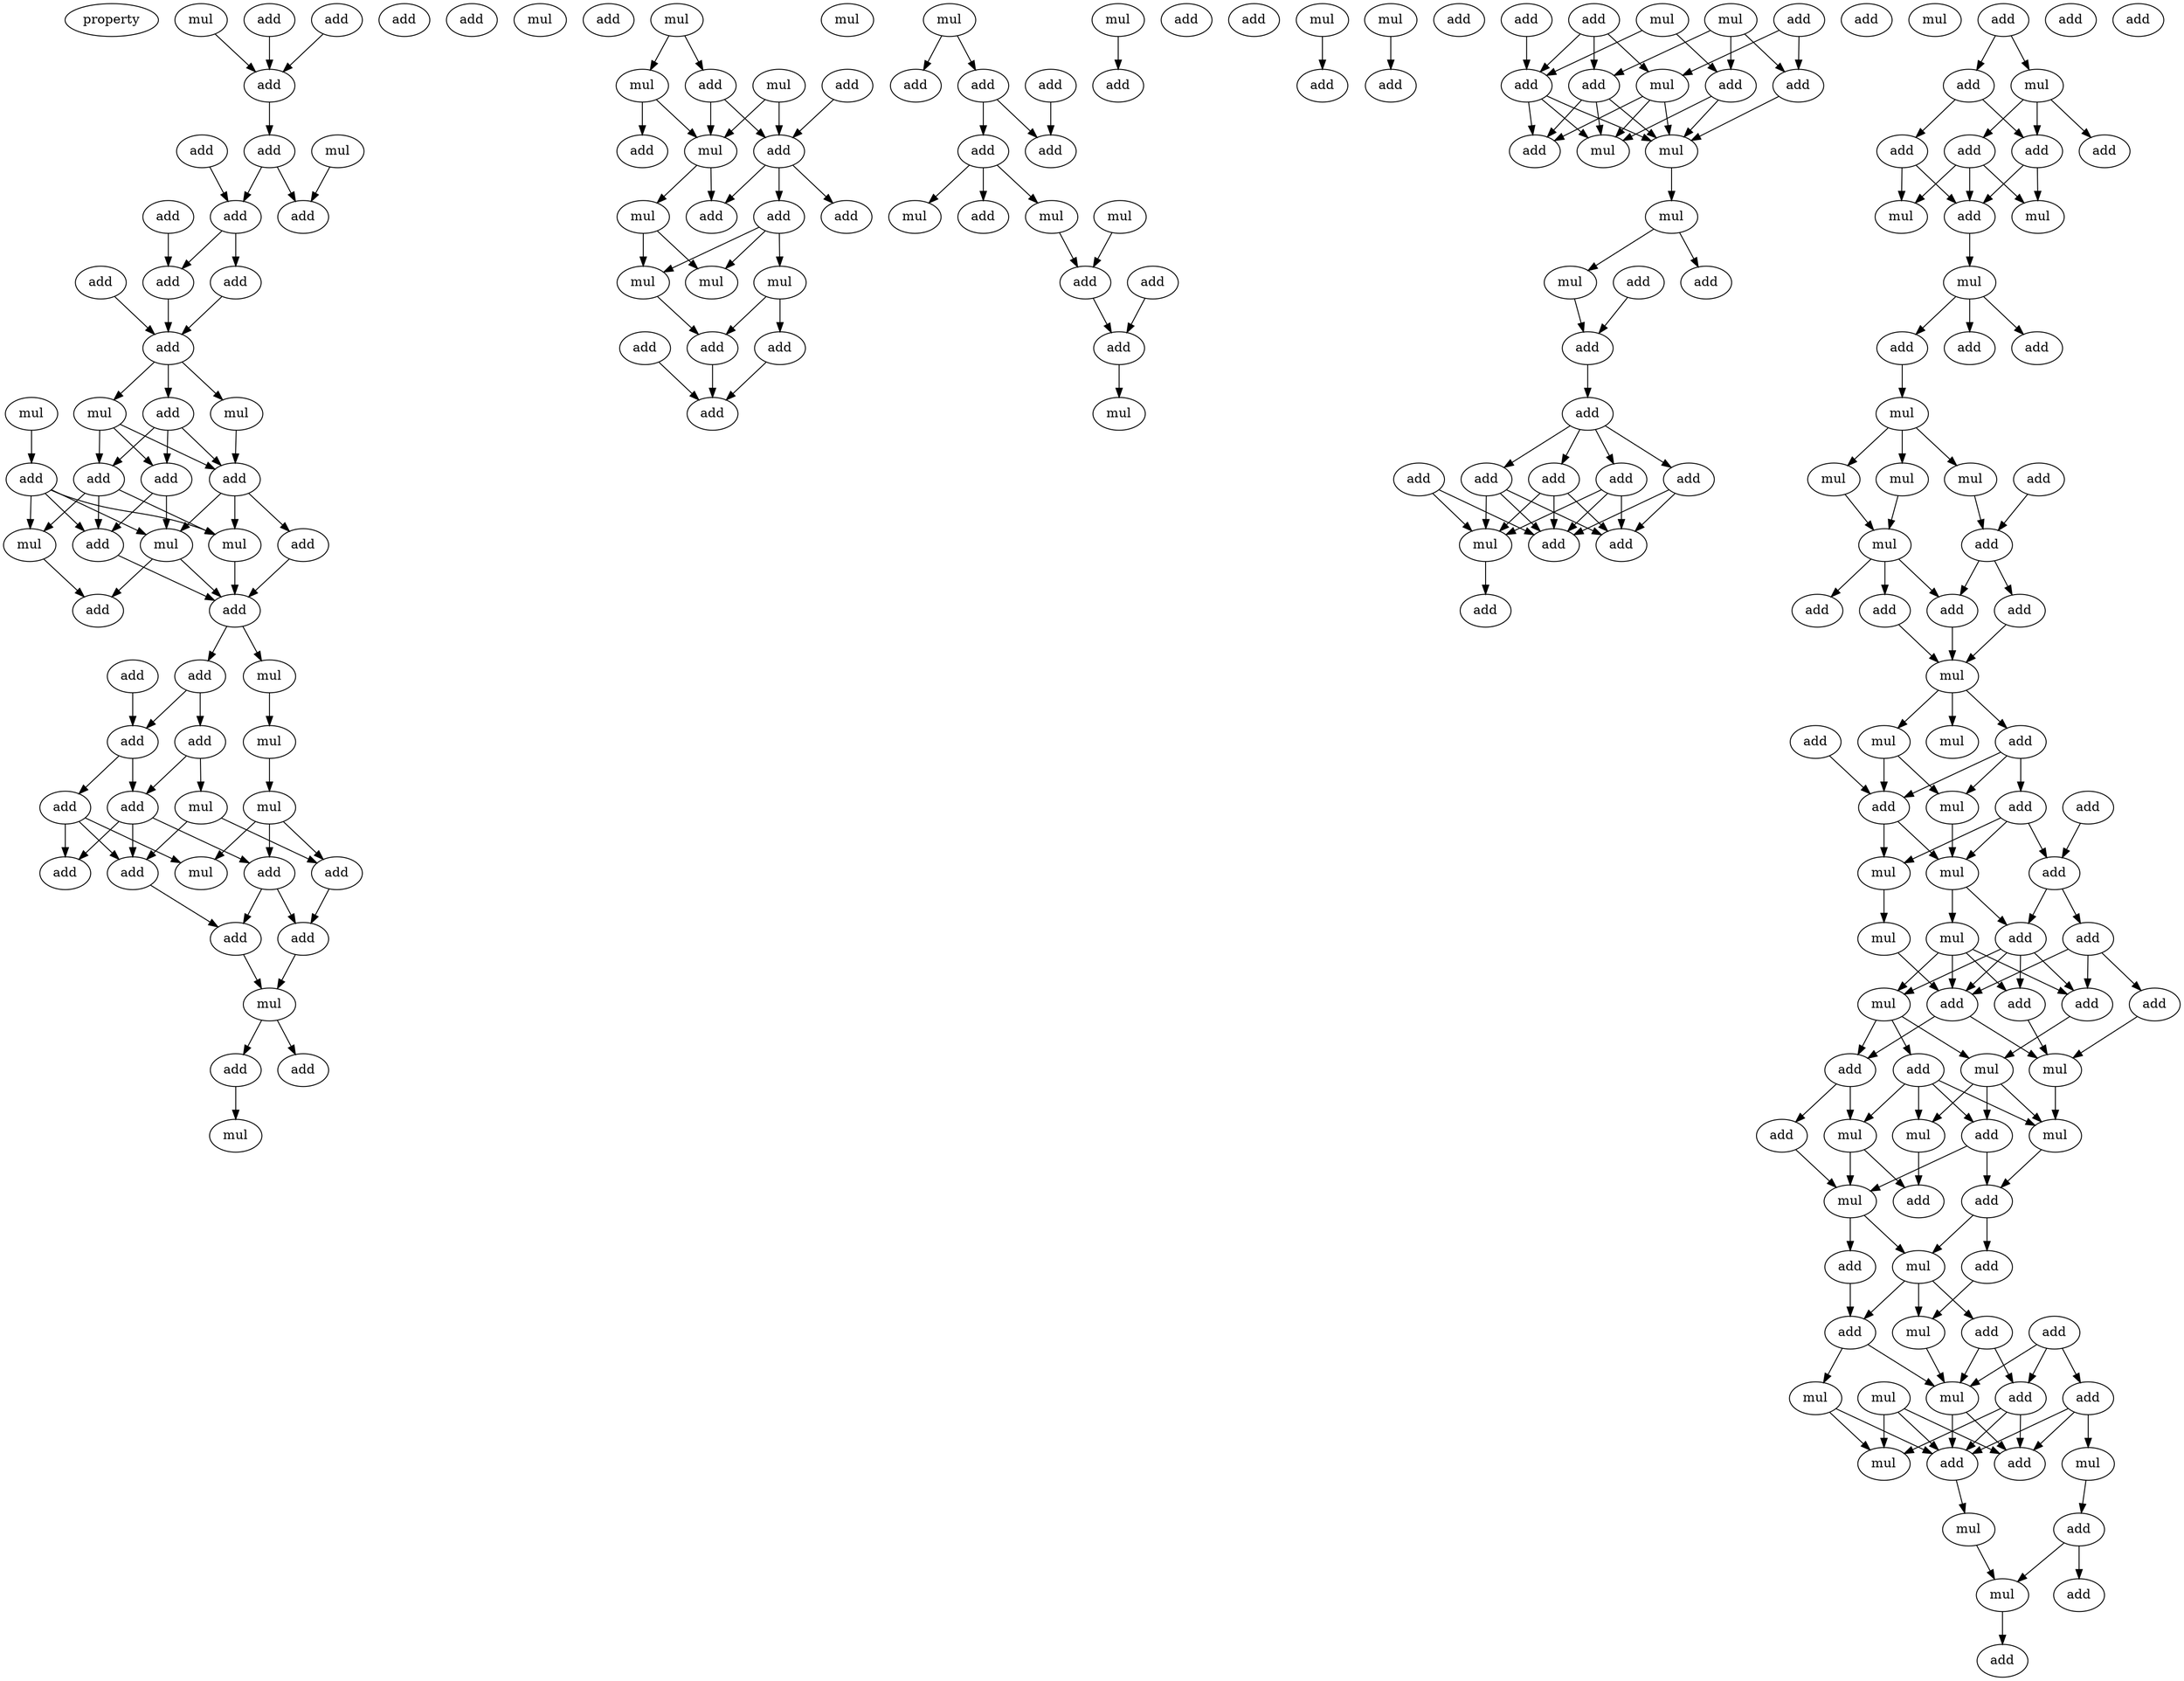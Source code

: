 digraph {
    node [fontcolor=black]
    property [mul=2,lf=1.6]
    0 [ label = mul ];
    1 [ label = add ];
    2 [ label = add ];
    3 [ label = add ];
    4 [ label = add ];
    5 [ label = add ];
    6 [ label = mul ];
    7 [ label = add ];
    8 [ label = add ];
    9 [ label = add ];
    10 [ label = add ];
    11 [ label = add ];
    12 [ label = add ];
    13 [ label = mul ];
    14 [ label = add ];
    15 [ label = add ];
    16 [ label = add ];
    17 [ label = mul ];
    18 [ label = mul ];
    19 [ label = add ];
    20 [ label = mul ];
    21 [ label = add ];
    22 [ label = add ];
    23 [ label = add ];
    24 [ label = add ];
    25 [ label = add ];
    26 [ label = mul ];
    27 [ label = mul ];
    28 [ label = add ];
    29 [ label = mul ];
    30 [ label = add ];
    31 [ label = add ];
    32 [ label = mul ];
    33 [ label = add ];
    34 [ label = add ];
    35 [ label = add ];
    36 [ label = mul ];
    37 [ label = add ];
    38 [ label = add ];
    39 [ label = mul ];
    40 [ label = add ];
    41 [ label = mul ];
    42 [ label = add ];
    43 [ label = add ];
    44 [ label = mul ];
    45 [ label = add ];
    46 [ label = add ];
    47 [ label = add ];
    48 [ label = add ];
    49 [ label = mul ];
    50 [ label = add ];
    51 [ label = add ];
    52 [ label = add ];
    53 [ label = mul ];
    54 [ label = mul ];
    55 [ label = mul ];
    56 [ label = add ];
    57 [ label = add ];
    58 [ label = mul ];
    59 [ label = mul ];
    60 [ label = add ];
    61 [ label = add ];
    62 [ label = mul ];
    63 [ label = add ];
    64 [ label = mul ];
    65 [ label = add ];
    66 [ label = add ];
    67 [ label = mul ];
    68 [ label = mul ];
    69 [ label = mul ];
    70 [ label = add ];
    71 [ label = add ];
    72 [ label = add ];
    73 [ label = add ];
    74 [ label = mul ];
    75 [ label = mul ];
    76 [ label = add ];
    77 [ label = add ];
    78 [ label = add ];
    79 [ label = add ];
    80 [ label = add ];
    81 [ label = add ];
    82 [ label = add ];
    83 [ label = mul ];
    84 [ label = mul ];
    85 [ label = add ];
    86 [ label = mul ];
    87 [ label = add ];
    88 [ label = add ];
    89 [ label = add ];
    90 [ label = mul ];
    91 [ label = add ];
    92 [ label = add ];
    93 [ label = mul ];
    94 [ label = mul ];
    95 [ label = add ];
    96 [ label = add ];
    97 [ label = mul ];
    98 [ label = add ];
    99 [ label = mul ];
    100 [ label = add ];
    101 [ label = add ];
    102 [ label = add ];
    103 [ label = add ];
    104 [ label = add ];
    105 [ label = mul ];
    106 [ label = add ];
    107 [ label = mul ];
    108 [ label = mul ];
    109 [ label = add ];
    110 [ label = mul ];
    111 [ label = mul ];
    112 [ label = add ];
    113 [ label = add ];
    114 [ label = add ];
    115 [ label = add ];
    116 [ label = mul ];
    117 [ label = add ];
    118 [ label = add ];
    119 [ label = add ];
    120 [ label = add ];
    121 [ label = add ];
    122 [ label = add ];
    123 [ label = add ];
    124 [ label = mul ];
    125 [ label = add ];
    126 [ label = add ];
    127 [ label = add ];
    128 [ label = mul ];
    129 [ label = add ];
    130 [ label = add ];
    131 [ label = add ];
    132 [ label = add ];
    133 [ label = add ];
    134 [ label = mul ];
    135 [ label = mul ];
    136 [ label = add ];
    137 [ label = mul ];
    138 [ label = add ];
    139 [ label = add ];
    140 [ label = add ];
    141 [ label = add ];
    142 [ label = mul ];
    143 [ label = add ];
    144 [ label = mul ];
    145 [ label = mul ];
    146 [ label = mul ];
    147 [ label = mul ];
    148 [ label = add ];
    149 [ label = add ];
    150 [ label = add ];
    151 [ label = add ];
    152 [ label = add ];
    153 [ label = add ];
    154 [ label = mul ];
    155 [ label = mul ];
    156 [ label = add ];
    157 [ label = add ];
    158 [ label = mul ];
    159 [ label = mul ];
    160 [ label = add ];
    161 [ label = add ];
    162 [ label = add ];
    163 [ label = add ];
    164 [ label = mul ];
    165 [ label = mul ];
    166 [ label = add ];
    167 [ label = mul ];
    168 [ label = mul ];
    169 [ label = add ];
    170 [ label = add ];
    171 [ label = mul ];
    172 [ label = add ];
    173 [ label = add ];
    174 [ label = add ];
    175 [ label = mul ];
    176 [ label = add ];
    177 [ label = mul ];
    178 [ label = add ];
    179 [ label = add ];
    180 [ label = mul ];
    181 [ label = add ];
    182 [ label = mul ];
    183 [ label = mul ];
    184 [ label = add ];
    185 [ label = add ];
    186 [ label = mul ];
    187 [ label = add ];
    188 [ label = mul ];
    189 [ label = add ];
    190 [ label = add ];
    191 [ label = add ];
    192 [ label = mul ];
    193 [ label = add ];
    194 [ label = add ];
    195 [ label = mul ];
    196 [ label = mul ];
    197 [ label = add ];
    198 [ label = mul ];
    199 [ label = mul ];
    200 [ label = mul ];
    201 [ label = add ];
    202 [ label = add ];
    203 [ label = add ];
    204 [ label = mul ];
    205 [ label = add ];
    206 [ label = mul ];
    207 [ label = add ];
    0 -> 5 [ name = 0 ];
    3 -> 5 [ name = 1 ];
    4 -> 5 [ name = 2 ];
    5 -> 8 [ name = 3 ];
    6 -> 11 [ name = 4 ];
    7 -> 9 [ name = 5 ];
    8 -> 9 [ name = 6 ];
    8 -> 11 [ name = 7 ];
    9 -> 14 [ name = 8 ];
    9 -> 15 [ name = 9 ];
    10 -> 14 [ name = 10 ];
    12 -> 16 [ name = 11 ];
    14 -> 16 [ name = 12 ];
    15 -> 16 [ name = 13 ];
    16 -> 18 [ name = 14 ];
    16 -> 19 [ name = 15 ];
    16 -> 20 [ name = 16 ];
    17 -> 23 [ name = 17 ];
    18 -> 21 [ name = 18 ];
    18 -> 22 [ name = 19 ];
    18 -> 24 [ name = 20 ];
    19 -> 21 [ name = 21 ];
    19 -> 22 [ name = 22 ];
    19 -> 24 [ name = 23 ];
    20 -> 21 [ name = 24 ];
    21 -> 27 [ name = 25 ];
    21 -> 28 [ name = 26 ];
    21 -> 29 [ name = 27 ];
    22 -> 25 [ name = 28 ];
    22 -> 29 [ name = 29 ];
    23 -> 25 [ name = 30 ];
    23 -> 26 [ name = 31 ];
    23 -> 27 [ name = 32 ];
    23 -> 29 [ name = 33 ];
    24 -> 25 [ name = 34 ];
    24 -> 26 [ name = 35 ];
    24 -> 27 [ name = 36 ];
    25 -> 31 [ name = 37 ];
    26 -> 30 [ name = 38 ];
    27 -> 31 [ name = 39 ];
    28 -> 31 [ name = 40 ];
    29 -> 30 [ name = 41 ];
    29 -> 31 [ name = 42 ];
    31 -> 32 [ name = 43 ];
    31 -> 34 [ name = 44 ];
    32 -> 36 [ name = 45 ];
    33 -> 35 [ name = 46 ];
    34 -> 35 [ name = 47 ];
    34 -> 37 [ name = 48 ];
    35 -> 38 [ name = 49 ];
    35 -> 40 [ name = 50 ];
    36 -> 39 [ name = 51 ];
    37 -> 38 [ name = 52 ];
    37 -> 41 [ name = 53 ];
    38 -> 42 [ name = 54 ];
    38 -> 43 [ name = 55 ];
    38 -> 45 [ name = 56 ];
    39 -> 43 [ name = 57 ];
    39 -> 44 [ name = 58 ];
    39 -> 46 [ name = 59 ];
    40 -> 42 [ name = 60 ];
    40 -> 44 [ name = 61 ];
    40 -> 45 [ name = 62 ];
    41 -> 45 [ name = 63 ];
    41 -> 46 [ name = 64 ];
    43 -> 47 [ name = 65 ];
    43 -> 48 [ name = 66 ];
    45 -> 48 [ name = 67 ];
    46 -> 47 [ name = 68 ];
    47 -> 49 [ name = 69 ];
    48 -> 49 [ name = 70 ];
    49 -> 51 [ name = 71 ];
    49 -> 52 [ name = 72 ];
    51 -> 53 [ name = 73 ];
    54 -> 55 [ name = 74 ];
    54 -> 57 [ name = 75 ];
    55 -> 61 [ name = 76 ];
    55 -> 62 [ name = 77 ];
    56 -> 60 [ name = 78 ];
    57 -> 60 [ name = 79 ];
    57 -> 62 [ name = 80 ];
    58 -> 60 [ name = 81 ];
    58 -> 62 [ name = 82 ];
    60 -> 63 [ name = 83 ];
    60 -> 65 [ name = 84 ];
    60 -> 66 [ name = 85 ];
    62 -> 64 [ name = 86 ];
    62 -> 65 [ name = 87 ];
    64 -> 68 [ name = 88 ];
    64 -> 69 [ name = 89 ];
    66 -> 67 [ name = 90 ];
    66 -> 68 [ name = 91 ];
    66 -> 69 [ name = 92 ];
    67 -> 71 [ name = 93 ];
    67 -> 72 [ name = 94 ];
    68 -> 71 [ name = 95 ];
    70 -> 73 [ name = 96 ];
    71 -> 73 [ name = 97 ];
    72 -> 73 [ name = 98 ];
    74 -> 77 [ name = 99 ];
    74 -> 80 [ name = 100 ];
    75 -> 79 [ name = 101 ];
    76 -> 82 [ name = 102 ];
    80 -> 81 [ name = 103 ];
    80 -> 82 [ name = 104 ];
    81 -> 83 [ name = 105 ];
    81 -> 85 [ name = 106 ];
    81 -> 86 [ name = 107 ];
    84 -> 88 [ name = 108 ];
    86 -> 88 [ name = 109 ];
    88 -> 91 [ name = 110 ];
    89 -> 91 [ name = 111 ];
    90 -> 92 [ name = 112 ];
    91 -> 94 [ name = 113 ];
    93 -> 96 [ name = 114 ];
    97 -> 103 [ name = 115 ];
    97 -> 104 [ name = 116 ];
    98 -> 105 [ name = 117 ];
    98 -> 106 [ name = 118 ];
    99 -> 102 [ name = 119 ];
    99 -> 103 [ name = 120 ];
    99 -> 106 [ name = 121 ];
    100 -> 102 [ name = 122 ];
    100 -> 104 [ name = 123 ];
    100 -> 105 [ name = 124 ];
    101 -> 104 [ name = 125 ];
    102 -> 107 [ name = 126 ];
    102 -> 108 [ name = 127 ];
    102 -> 109 [ name = 128 ];
    103 -> 107 [ name = 129 ];
    103 -> 108 [ name = 130 ];
    104 -> 107 [ name = 131 ];
    104 -> 108 [ name = 132 ];
    104 -> 109 [ name = 133 ];
    105 -> 107 [ name = 134 ];
    105 -> 108 [ name = 135 ];
    105 -> 109 [ name = 136 ];
    106 -> 107 [ name = 137 ];
    107 -> 110 [ name = 138 ];
    110 -> 111 [ name = 139 ];
    110 -> 112 [ name = 140 ];
    111 -> 115 [ name = 141 ];
    114 -> 115 [ name = 142 ];
    115 -> 117 [ name = 143 ];
    117 -> 118 [ name = 144 ];
    117 -> 120 [ name = 145 ];
    117 -> 121 [ name = 146 ];
    117 -> 122 [ name = 147 ];
    118 -> 123 [ name = 148 ];
    118 -> 124 [ name = 149 ];
    118 -> 125 [ name = 150 ];
    119 -> 124 [ name = 151 ];
    119 -> 125 [ name = 152 ];
    120 -> 123 [ name = 153 ];
    120 -> 124 [ name = 154 ];
    120 -> 125 [ name = 155 ];
    121 -> 123 [ name = 156 ];
    121 -> 124 [ name = 157 ];
    121 -> 125 [ name = 158 ];
    122 -> 123 [ name = 159 ];
    122 -> 125 [ name = 160 ];
    124 -> 126 [ name = 161 ];
    127 -> 128 [ name = 162 ];
    127 -> 129 [ name = 163 ];
    128 -> 130 [ name = 164 ];
    128 -> 131 [ name = 165 ];
    128 -> 132 [ name = 166 ];
    129 -> 130 [ name = 167 ];
    129 -> 133 [ name = 168 ];
    130 -> 134 [ name = 169 ];
    130 -> 136 [ name = 170 ];
    131 -> 134 [ name = 171 ];
    131 -> 135 [ name = 172 ];
    131 -> 136 [ name = 173 ];
    133 -> 135 [ name = 174 ];
    133 -> 136 [ name = 175 ];
    136 -> 137 [ name = 176 ];
    137 -> 138 [ name = 177 ];
    137 -> 140 [ name = 178 ];
    137 -> 141 [ name = 179 ];
    138 -> 142 [ name = 180 ];
    142 -> 144 [ name = 181 ];
    142 -> 145 [ name = 182 ];
    142 -> 146 [ name = 183 ];
    143 -> 148 [ name = 184 ];
    144 -> 147 [ name = 185 ];
    145 -> 147 [ name = 186 ];
    146 -> 148 [ name = 187 ];
    147 -> 150 [ name = 188 ];
    147 -> 151 [ name = 189 ];
    147 -> 153 [ name = 190 ];
    148 -> 152 [ name = 191 ];
    148 -> 153 [ name = 192 ];
    151 -> 154 [ name = 193 ];
    152 -> 154 [ name = 194 ];
    153 -> 154 [ name = 195 ];
    154 -> 155 [ name = 196 ];
    154 -> 156 [ name = 197 ];
    154 -> 158 [ name = 198 ];
    155 -> 159 [ name = 199 ];
    155 -> 160 [ name = 200 ];
    156 -> 159 [ name = 201 ];
    156 -> 160 [ name = 202 ];
    156 -> 162 [ name = 203 ];
    157 -> 160 [ name = 204 ];
    159 -> 165 [ name = 205 ];
    160 -> 164 [ name = 206 ];
    160 -> 165 [ name = 207 ];
    161 -> 163 [ name = 208 ];
    162 -> 163 [ name = 209 ];
    162 -> 164 [ name = 210 ];
    162 -> 165 [ name = 211 ];
    163 -> 166 [ name = 212 ];
    163 -> 169 [ name = 213 ];
    164 -> 168 [ name = 214 ];
    165 -> 166 [ name = 215 ];
    165 -> 167 [ name = 216 ];
    166 -> 171 [ name = 217 ];
    166 -> 172 [ name = 218 ];
    166 -> 173 [ name = 219 ];
    166 -> 174 [ name = 220 ];
    167 -> 171 [ name = 221 ];
    167 -> 172 [ name = 222 ];
    167 -> 173 [ name = 223 ];
    167 -> 174 [ name = 224 ];
    168 -> 172 [ name = 225 ];
    169 -> 170 [ name = 226 ];
    169 -> 172 [ name = 227 ];
    169 -> 173 [ name = 228 ];
    170 -> 175 [ name = 229 ];
    171 -> 176 [ name = 230 ];
    171 -> 177 [ name = 231 ];
    171 -> 178 [ name = 232 ];
    172 -> 175 [ name = 233 ];
    172 -> 176 [ name = 234 ];
    173 -> 177 [ name = 235 ];
    174 -> 175 [ name = 236 ];
    175 -> 180 [ name = 237 ];
    176 -> 181 [ name = 238 ];
    176 -> 183 [ name = 239 ];
    177 -> 179 [ name = 240 ];
    177 -> 180 [ name = 241 ];
    177 -> 182 [ name = 242 ];
    178 -> 179 [ name = 243 ];
    178 -> 180 [ name = 244 ];
    178 -> 182 [ name = 245 ];
    178 -> 183 [ name = 246 ];
    179 -> 185 [ name = 247 ];
    179 -> 186 [ name = 248 ];
    180 -> 185 [ name = 249 ];
    181 -> 186 [ name = 250 ];
    182 -> 184 [ name = 251 ];
    183 -> 184 [ name = 252 ];
    183 -> 186 [ name = 253 ];
    185 -> 187 [ name = 254 ];
    185 -> 188 [ name = 255 ];
    186 -> 188 [ name = 256 ];
    186 -> 189 [ name = 257 ];
    187 -> 192 [ name = 258 ];
    188 -> 190 [ name = 259 ];
    188 -> 191 [ name = 260 ];
    188 -> 192 [ name = 261 ];
    189 -> 190 [ name = 262 ];
    190 -> 195 [ name = 263 ];
    190 -> 196 [ name = 264 ];
    191 -> 194 [ name = 265 ];
    191 -> 195 [ name = 266 ];
    192 -> 195 [ name = 267 ];
    193 -> 194 [ name = 268 ];
    193 -> 195 [ name = 269 ];
    193 -> 197 [ name = 270 ];
    194 -> 199 [ name = 271 ];
    194 -> 201 [ name = 272 ];
    194 -> 202 [ name = 273 ];
    195 -> 201 [ name = 274 ];
    195 -> 202 [ name = 275 ];
    196 -> 199 [ name = 276 ];
    196 -> 202 [ name = 277 ];
    197 -> 200 [ name = 278 ];
    197 -> 201 [ name = 279 ];
    197 -> 202 [ name = 280 ];
    198 -> 199 [ name = 281 ];
    198 -> 201 [ name = 282 ];
    198 -> 202 [ name = 283 ];
    200 -> 203 [ name = 284 ];
    202 -> 204 [ name = 285 ];
    203 -> 205 [ name = 286 ];
    203 -> 206 [ name = 287 ];
    204 -> 206 [ name = 288 ];
    206 -> 207 [ name = 289 ];
}
